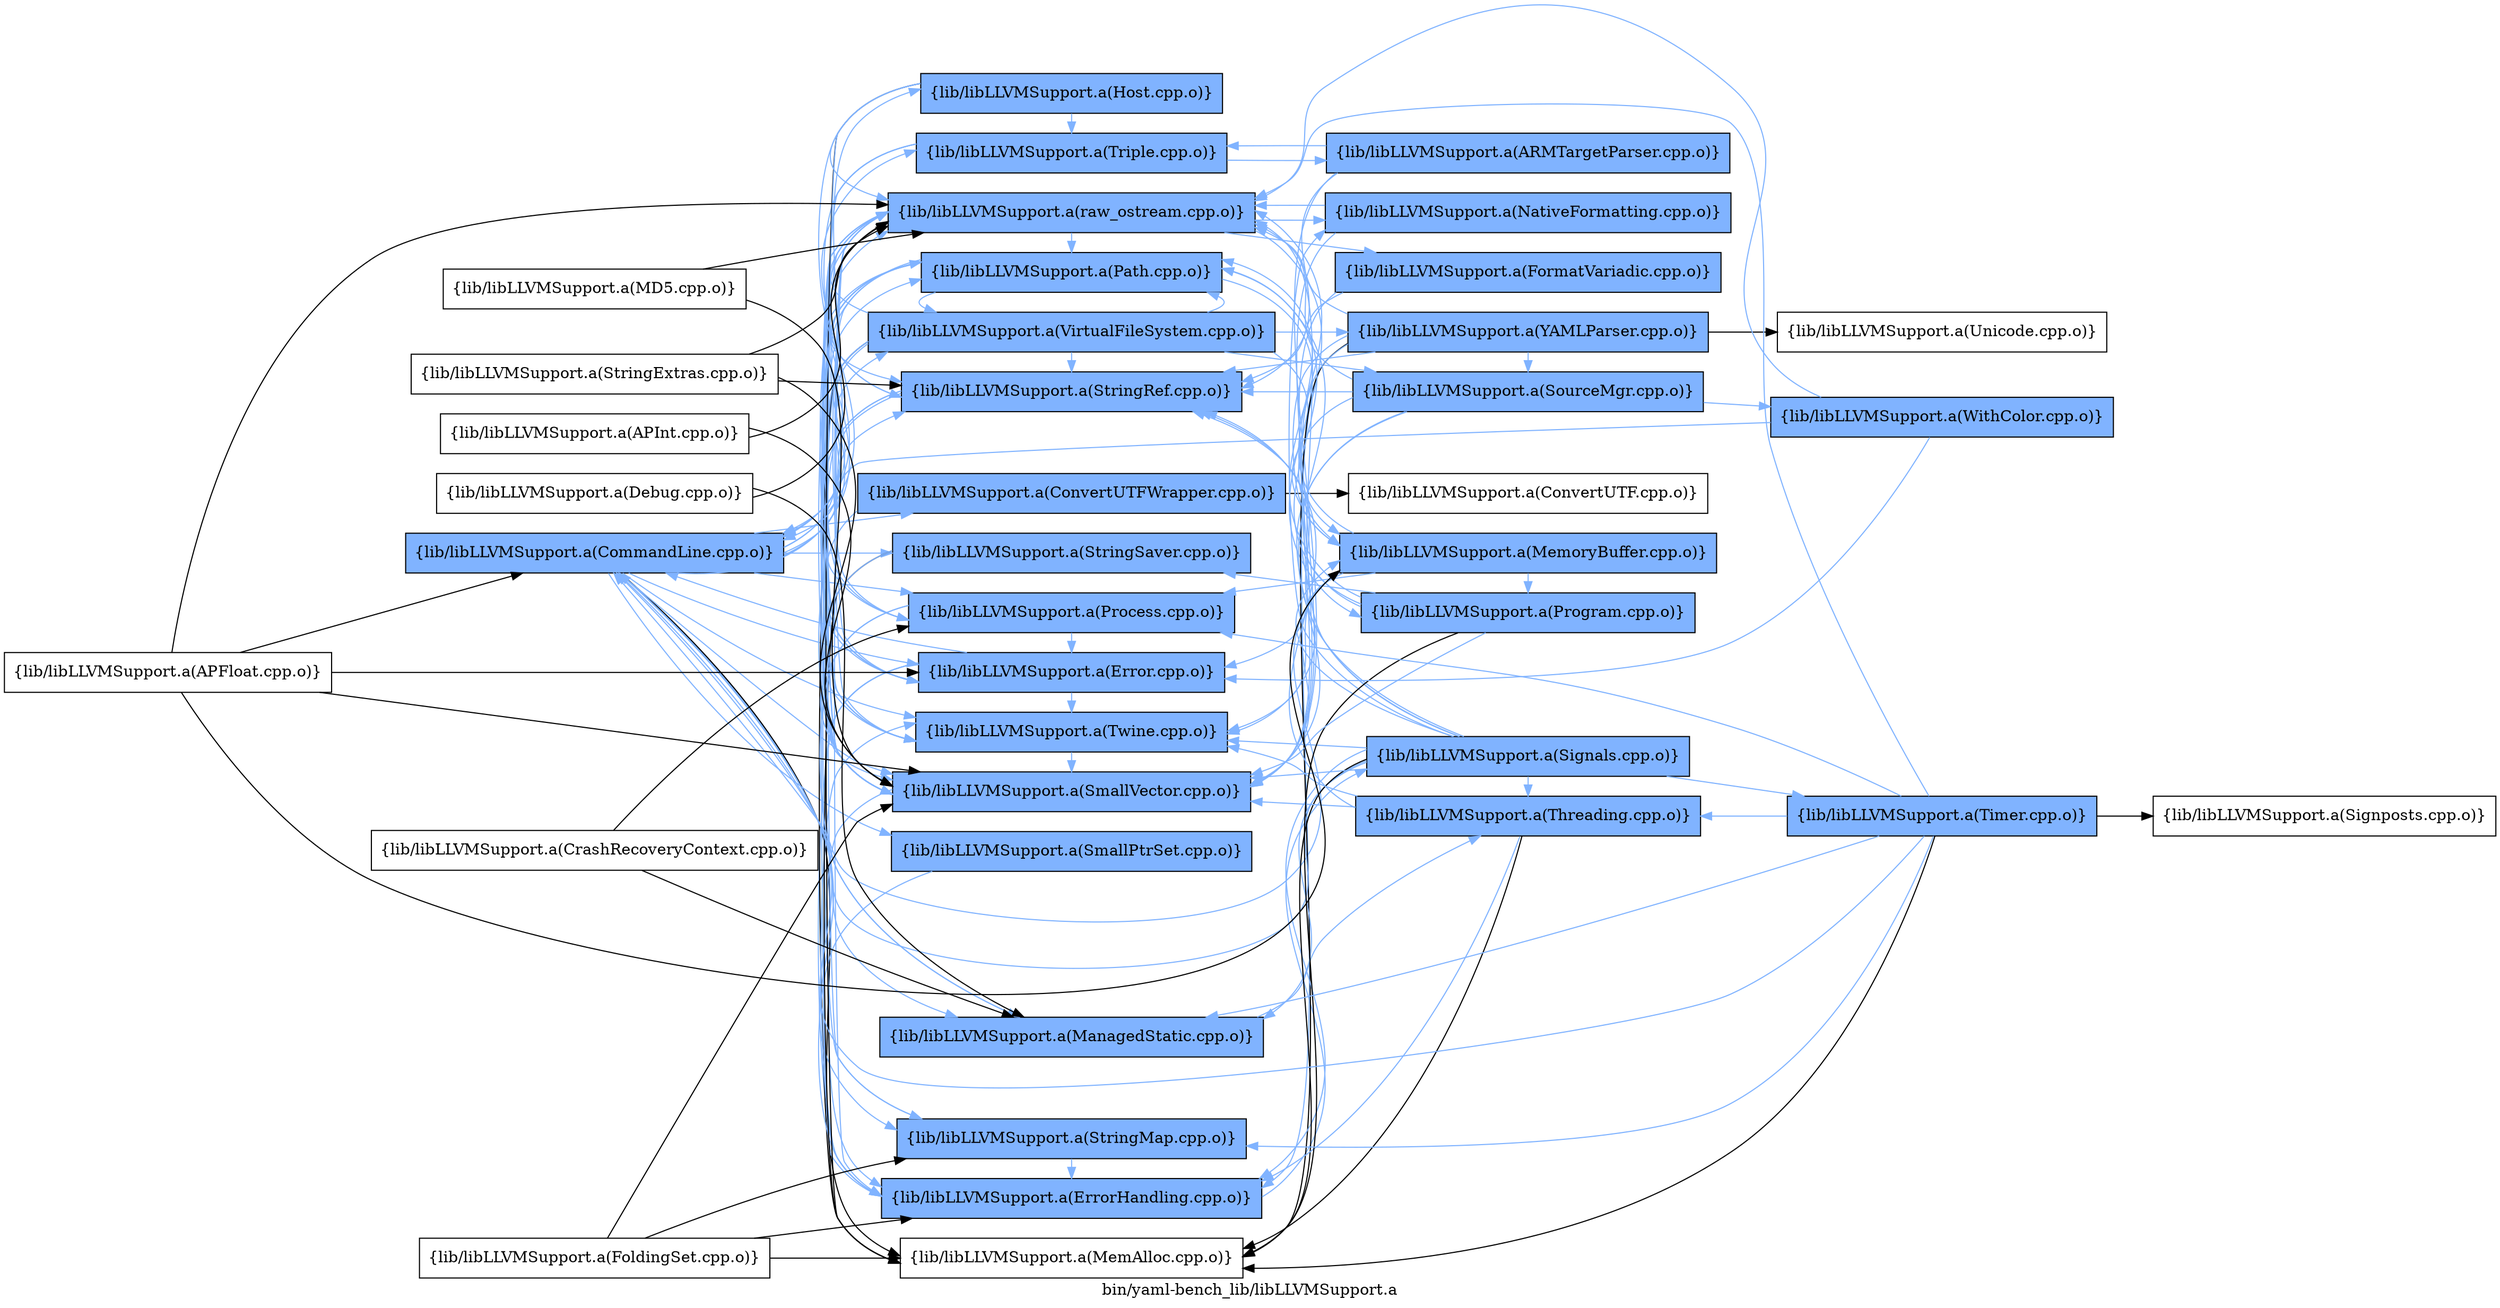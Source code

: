 digraph "bin/yaml-bench_lib/libLLVMSupport.a" {
	label="bin/yaml-bench_lib/libLLVMSupport.a";
	rankdir=LR;
	{ rank=same; Node0x555b288d7e78;  }
	{ rank=same; Node0x555b288d8148; Node0x555b288d8f08; Node0x555b288d87d8; Node0x555b288d78d8; Node0x555b288d71a8; Node0x555b288d9318; Node0x555b288d7a68; Node0x555b288d81e8; Node0x555b288d90e8; Node0x555b288d9778; Node0x555b288d7ab8; Node0x555b288d8288; Node0x555b288d8dc8; Node0x555b288d8fa8; Node0x555b288d7b08; Node0x555b288d8828; Node0x555b288d9048;  }
	{ rank=same; Node0x555b288d8c88; Node0x555b288d7fb8; Node0x555b288d89b8; Node0x555b288d7798; Node0x555b288d8a08; Node0x555b288d8ff8; Node0x555b288d8be8; Node0x555b288d76f8; Node0x555b288d8328; Node0x555b288d8238;  }
	{ rank=same; Node0x555b288d76a8; Node0x555b288d8878; Node0x555b288d9548;  }

	Node0x555b288d7e78 [shape=record,shape=box,group=1,style=filled,fillcolor="0.600000 0.5 1",label="{lib/libLLVMSupport.a(CommandLine.cpp.o)}"];
	Node0x555b288d7e78 -> Node0x555b288d8148[color="0.600000 0.5 1"];
	Node0x555b288d7e78 -> Node0x555b288d8f08[color="0.600000 0.5 1"];
	Node0x555b288d7e78 -> Node0x555b288d87d8[color="0.600000 0.5 1"];
	Node0x555b288d7e78 -> Node0x555b288d78d8[color="0.600000 0.5 1"];
	Node0x555b288d7e78 -> Node0x555b288d71a8[color="0.600000 0.5 1"];
	Node0x555b288d7e78 -> Node0x555b288d9318[color="0.600000 0.5 1"];
	Node0x555b288d7e78 -> Node0x555b288d7a68[color="0.600000 0.5 1"];
	Node0x555b288d7e78 -> Node0x555b288d81e8;
	Node0x555b288d7e78 -> Node0x555b288d90e8[color="0.600000 0.5 1"];
	Node0x555b288d7e78 -> Node0x555b288d9778[color="0.600000 0.5 1"];
	Node0x555b288d7e78 -> Node0x555b288d7ab8[color="0.600000 0.5 1"];
	Node0x555b288d7e78 -> Node0x555b288d8288[color="0.600000 0.5 1"];
	Node0x555b288d7e78 -> Node0x555b288d8dc8[color="0.600000 0.5 1"];
	Node0x555b288d7e78 -> Node0x555b288d8fa8[color="0.600000 0.5 1"];
	Node0x555b288d7e78 -> Node0x555b288d7b08[color="0.600000 0.5 1"];
	Node0x555b288d7e78 -> Node0x555b288d8828[color="0.600000 0.5 1"];
	Node0x555b288d7e78 -> Node0x555b288d9048[color="0.600000 0.5 1"];
	Node0x555b288d9548 [shape=record,shape=box,group=1,style=filled,fillcolor="0.600000 0.5 1",label="{lib/libLLVMSupport.a(Timer.cpp.o)}"];
	Node0x555b288d9548 -> Node0x555b288d7e78[color="0.600000 0.5 1"];
	Node0x555b288d9548 -> Node0x555b288d8e18;
	Node0x555b288d9548 -> Node0x555b288d7a68[color="0.600000 0.5 1"];
	Node0x555b288d9548 -> Node0x555b288d81e8;
	Node0x555b288d9548 -> Node0x555b288d7ab8[color="0.600000 0.5 1"];
	Node0x555b288d9548 -> Node0x555b288d8fa8[color="0.600000 0.5 1"];
	Node0x555b288d9548 -> Node0x555b288d9048[color="0.600000 0.5 1"];
	Node0x555b288d9548 -> Node0x555b288d8be8[color="0.600000 0.5 1"];
	Node0x555b288d78d8 [shape=record,shape=box,group=1,style=filled,fillcolor="0.600000 0.5 1",label="{lib/libLLVMSupport.a(Twine.cpp.o)}"];
	Node0x555b288d78d8 -> Node0x555b288d9778[color="0.600000 0.5 1"];
	Node0x555b288d78d8 -> Node0x555b288d8fa8[color="0.600000 0.5 1"];
	Node0x555b288d81e8 [shape=record,shape=box,group=0,label="{lib/libLLVMSupport.a(MemAlloc.cpp.o)}"];
	Node0x555b288d89b8 [shape=record,shape=box,group=1,style=filled,fillcolor="0.600000 0.5 1",label="{lib/libLLVMSupport.a(MemoryBuffer.cpp.o)}"];
	Node0x555b288d89b8 -> Node0x555b288d7e78[color="0.600000 0.5 1"];
	Node0x555b288d89b8 -> Node0x555b288d8f08[color="0.600000 0.5 1"];
	Node0x555b288d89b8 -> Node0x555b288d78d8[color="0.600000 0.5 1"];
	Node0x555b288d89b8 -> Node0x555b288d9778[color="0.600000 0.5 1"];
	Node0x555b288d89b8 -> Node0x555b288d8828[color="0.600000 0.5 1"];
	Node0x555b288d89b8 -> Node0x555b288d9048[color="0.600000 0.5 1"];
	Node0x555b288d89b8 -> Node0x555b288d8238[color="0.600000 0.5 1"];
	Node0x555b288d7798 [shape=record,shape=box,group=1,style=filled,fillcolor="0.600000 0.5 1",label="{lib/libLLVMSupport.a(SourceMgr.cpp.o)}"];
	Node0x555b288d7798 -> Node0x555b288d78d8[color="0.600000 0.5 1"];
	Node0x555b288d7798 -> Node0x555b288d76a8[color="0.600000 0.5 1"];
	Node0x555b288d7798 -> Node0x555b288d89b8[color="0.600000 0.5 1"];
	Node0x555b288d7798 -> Node0x555b288d9778[color="0.600000 0.5 1"];
	Node0x555b288d7798 -> Node0x555b288d8dc8[color="0.600000 0.5 1"];
	Node0x555b288d7798 -> Node0x555b288d8fa8[color="0.600000 0.5 1"];
	Node0x555b288d8a08 [shape=record,shape=box,group=1,style=filled,fillcolor="0.600000 0.5 1",label="{lib/libLLVMSupport.a(YAMLParser.cpp.o)}"];
	Node0x555b288d8a08 -> Node0x555b288d9318[color="0.600000 0.5 1"];
	Node0x555b288d8a08 -> Node0x555b288d81e8;
	Node0x555b288d8a08 -> Node0x555b288d89b8[color="0.600000 0.5 1"];
	Node0x555b288d8a08 -> Node0x555b288d9778[color="0.600000 0.5 1"];
	Node0x555b288d8a08 -> Node0x555b288d7798[color="0.600000 0.5 1"];
	Node0x555b288d8a08 -> Node0x555b288d8dc8[color="0.600000 0.5 1"];
	Node0x555b288d8a08 -> Node0x555b288d8878;
	Node0x555b288d8a08 -> Node0x555b288d8fa8[color="0.600000 0.5 1"];
	Node0x555b288d8fa8 [shape=record,shape=box,group=1,style=filled,fillcolor="0.600000 0.5 1",label="{lib/libLLVMSupport.a(raw_ostream.cpp.o)}"];
	Node0x555b288d8fa8 -> Node0x555b288d7e78[color="0.600000 0.5 1"];
	Node0x555b288d8fa8 -> Node0x555b288d8f08[color="0.600000 0.5 1"];
	Node0x555b288d8fa8 -> Node0x555b288d78d8[color="0.600000 0.5 1"];
	Node0x555b288d8fa8 -> Node0x555b288d9318[color="0.600000 0.5 1"];
	Node0x555b288d8fa8 -> Node0x555b288d9778[color="0.600000 0.5 1"];
	Node0x555b288d8fa8 -> Node0x555b288d76f8[color="0.600000 0.5 1"];
	Node0x555b288d8fa8 -> Node0x555b288d8328[color="0.600000 0.5 1"];
	Node0x555b288d8fa8 -> Node0x555b288d8828[color="0.600000 0.5 1"];
	Node0x555b288d8fa8 -> Node0x555b288d9048[color="0.600000 0.5 1"];
	Node0x555b288d8fa8 -> Node0x555b288d8238[color="0.600000 0.5 1"];
	Node0x555b288d9048 [shape=record,shape=box,group=1,style=filled,fillcolor="0.600000 0.5 1",label="{lib/libLLVMSupport.a(Process.cpp.o)}"];
	Node0x555b288d9048 -> Node0x555b288d8f08[color="0.600000 0.5 1"];
	Node0x555b288d9048 -> Node0x555b288d7a68[color="0.600000 0.5 1"];
	Node0x555b288d9048 -> Node0x555b288d9778[color="0.600000 0.5 1"];
	Node0x555b288d9048 -> Node0x555b288d8828[color="0.600000 0.5 1"];
	Node0x555b288d8148 [shape=record,shape=box,group=1,style=filled,fillcolor="0.600000 0.5 1",label="{lib/libLLVMSupport.a(ConvertUTFWrapper.cpp.o)}"];
	Node0x555b288d8148 -> Node0x555b288d8c88;
	Node0x555b288d8148 -> Node0x555b288d9778[color="0.600000 0.5 1"];
	Node0x555b288d8f08 [shape=record,shape=box,group=1,style=filled,fillcolor="0.600000 0.5 1",label="{lib/libLLVMSupport.a(Error.cpp.o)}"];
	Node0x555b288d8f08 -> Node0x555b288d7e78[color="0.600000 0.5 1"];
	Node0x555b288d8f08 -> Node0x555b288d78d8[color="0.600000 0.5 1"];
	Node0x555b288d8f08 -> Node0x555b288d9318[color="0.600000 0.5 1"];
	Node0x555b288d8f08 -> Node0x555b288d7a68[color="0.600000 0.5 1"];
	Node0x555b288d8f08 -> Node0x555b288d9778[color="0.600000 0.5 1"];
	Node0x555b288d8f08 -> Node0x555b288d8fa8[color="0.600000 0.5 1"];
	Node0x555b288d87d8 [shape=record,shape=box,group=1,style=filled,fillcolor="0.600000 0.5 1",label="{lib/libLLVMSupport.a(Triple.cpp.o)}"];
	Node0x555b288d87d8 -> Node0x555b288d7fb8[color="0.600000 0.5 1"];
	Node0x555b288d87d8 -> Node0x555b288d78d8[color="0.600000 0.5 1"];
	Node0x555b288d87d8 -> Node0x555b288d9778[color="0.600000 0.5 1"];
	Node0x555b288d87d8 -> Node0x555b288d8dc8[color="0.600000 0.5 1"];
	Node0x555b288d71a8 [shape=record,shape=box,group=1,style=filled,fillcolor="0.600000 0.5 1",label="{lib/libLLVMSupport.a(VirtualFileSystem.cpp.o)}"];
	Node0x555b288d71a8 -> Node0x555b288d7e78[color="0.600000 0.5 1"];
	Node0x555b288d71a8 -> Node0x555b288d8f08[color="0.600000 0.5 1"];
	Node0x555b288d71a8 -> Node0x555b288d78d8[color="0.600000 0.5 1"];
	Node0x555b288d71a8 -> Node0x555b288d81e8;
	Node0x555b288d71a8 -> Node0x555b288d89b8[color="0.600000 0.5 1"];
	Node0x555b288d71a8 -> Node0x555b288d9778[color="0.600000 0.5 1"];
	Node0x555b288d71a8 -> Node0x555b288d7798[color="0.600000 0.5 1"];
	Node0x555b288d71a8 -> Node0x555b288d7ab8[color="0.600000 0.5 1"];
	Node0x555b288d71a8 -> Node0x555b288d8dc8[color="0.600000 0.5 1"];
	Node0x555b288d71a8 -> Node0x555b288d8a08[color="0.600000 0.5 1"];
	Node0x555b288d71a8 -> Node0x555b288d8fa8[color="0.600000 0.5 1"];
	Node0x555b288d71a8 -> Node0x555b288d8828[color="0.600000 0.5 1"];
	Node0x555b288d9318 [shape=record,shape=box,group=1,style=filled,fillcolor="0.600000 0.5 1",label="{lib/libLLVMSupport.a(ErrorHandling.cpp.o)}"];
	Node0x555b288d9318 -> Node0x555b288d78d8[color="0.600000 0.5 1"];
	Node0x555b288d9318 -> Node0x555b288d8fa8[color="0.600000 0.5 1"];
	Node0x555b288d9318 -> Node0x555b288d8ff8[color="0.600000 0.5 1"];
	Node0x555b288d7a68 [shape=record,shape=box,group=1,style=filled,fillcolor="0.600000 0.5 1",label="{lib/libLLVMSupport.a(ManagedStatic.cpp.o)}"];
	Node0x555b288d7a68 -> Node0x555b288d8be8[color="0.600000 0.5 1"];
	Node0x555b288d90e8 [shape=record,shape=box,group=1,style=filled,fillcolor="0.600000 0.5 1",label="{lib/libLLVMSupport.a(SmallPtrSet.cpp.o)}"];
	Node0x555b288d90e8 -> Node0x555b288d9318[color="0.600000 0.5 1"];
	Node0x555b288d9778 [shape=record,shape=box,group=1,style=filled,fillcolor="0.600000 0.5 1",label="{lib/libLLVMSupport.a(SmallVector.cpp.o)}"];
	Node0x555b288d9778 -> Node0x555b288d9318[color="0.600000 0.5 1"];
	Node0x555b288d7ab8 [shape=record,shape=box,group=1,style=filled,fillcolor="0.600000 0.5 1",label="{lib/libLLVMSupport.a(StringMap.cpp.o)}"];
	Node0x555b288d7ab8 -> Node0x555b288d9318[color="0.600000 0.5 1"];
	Node0x555b288d8288 [shape=record,shape=box,group=1,style=filled,fillcolor="0.600000 0.5 1",label="{lib/libLLVMSupport.a(StringSaver.cpp.o)}"];
	Node0x555b288d8288 -> Node0x555b288d81e8;
	Node0x555b288d8288 -> Node0x555b288d9778[color="0.600000 0.5 1"];
	Node0x555b288d8dc8 [shape=record,shape=box,group=1,style=filled,fillcolor="0.600000 0.5 1",label="{lib/libLLVMSupport.a(StringRef.cpp.o)}"];
	Node0x555b288d8dc8 -> Node0x555b288d7e78[color="0.600000 0.5 1"];
	Node0x555b288d8dc8 -> Node0x555b288d8f08[color="0.600000 0.5 1"];
	Node0x555b288d8dc8 -> Node0x555b288d9778[color="0.600000 0.5 1"];
	Node0x555b288d7b08 [shape=record,shape=box,group=1,style=filled,fillcolor="0.600000 0.5 1",label="{lib/libLLVMSupport.a(Host.cpp.o)}"];
	Node0x555b288d7b08 -> Node0x555b288d87d8[color="0.600000 0.5 1"];
	Node0x555b288d7b08 -> Node0x555b288d81e8;
	Node0x555b288d7b08 -> Node0x555b288d7ab8[color="0.600000 0.5 1"];
	Node0x555b288d7b08 -> Node0x555b288d8dc8[color="0.600000 0.5 1"];
	Node0x555b288d7b08 -> Node0x555b288d8fa8[color="0.600000 0.5 1"];
	Node0x555b288d8828 [shape=record,shape=box,group=1,style=filled,fillcolor="0.600000 0.5 1",label="{lib/libLLVMSupport.a(Path.cpp.o)}"];
	Node0x555b288d8828 -> Node0x555b288d7e78[color="0.600000 0.5 1"];
	Node0x555b288d8828 -> Node0x555b288d8f08[color="0.600000 0.5 1"];
	Node0x555b288d8828 -> Node0x555b288d78d8[color="0.600000 0.5 1"];
	Node0x555b288d8828 -> Node0x555b288d71a8[color="0.600000 0.5 1"];
	Node0x555b288d8828 -> Node0x555b288d89b8[color="0.600000 0.5 1"];
	Node0x555b288d8828 -> Node0x555b288d9778[color="0.600000 0.5 1"];
	Node0x555b288d8828 -> Node0x555b288d8dc8[color="0.600000 0.5 1"];
	Node0x555b288d8828 -> Node0x555b288d9048[color="0.600000 0.5 1"];
	Node0x555b288d8c88 [shape=record,shape=box,group=0,label="{lib/libLLVMSupport.a(ConvertUTF.cpp.o)}"];
	Node0x555b288d8ff8 [shape=record,shape=box,group=1,style=filled,fillcolor="0.600000 0.5 1",label="{lib/libLLVMSupport.a(Signals.cpp.o)}"];
	Node0x555b288d8ff8 -> Node0x555b288d7e78[color="0.600000 0.5 1"];
	Node0x555b288d8ff8 -> Node0x555b288d9548[color="0.600000 0.5 1"];
	Node0x555b288d8ff8 -> Node0x555b288d78d8[color="0.600000 0.5 1"];
	Node0x555b288d8ff8 -> Node0x555b288d9318[color="0.600000 0.5 1"];
	Node0x555b288d8ff8 -> Node0x555b288d7a68[color="0.600000 0.5 1"];
	Node0x555b288d8ff8 -> Node0x555b288d81e8;
	Node0x555b288d8ff8 -> Node0x555b288d89b8[color="0.600000 0.5 1"];
	Node0x555b288d8ff8 -> Node0x555b288d9778[color="0.600000 0.5 1"];
	Node0x555b288d8ff8 -> Node0x555b288d8dc8[color="0.600000 0.5 1"];
	Node0x555b288d8ff8 -> Node0x555b288d8fa8[color="0.600000 0.5 1"];
	Node0x555b288d8ff8 -> Node0x555b288d76f8[color="0.600000 0.5 1"];
	Node0x555b288d8ff8 -> Node0x555b288d8828[color="0.600000 0.5 1"];
	Node0x555b288d8ff8 -> Node0x555b288d8be8[color="0.600000 0.5 1"];
	Node0x555b288d71f8 [shape=record,shape=box,group=0,label="{lib/libLLVMSupport.a(Debug.cpp.o)}"];
	Node0x555b288d71f8 -> Node0x555b288d7a68;
	Node0x555b288d71f8 -> Node0x555b288d8fa8;
	Node0x555b288d8be8 [shape=record,shape=box,group=1,style=filled,fillcolor="0.600000 0.5 1",label="{lib/libLLVMSupport.a(Threading.cpp.o)}"];
	Node0x555b288d8be8 -> Node0x555b288d78d8[color="0.600000 0.5 1"];
	Node0x555b288d8be8 -> Node0x555b288d9318[color="0.600000 0.5 1"];
	Node0x555b288d8be8 -> Node0x555b288d81e8;
	Node0x555b288d8be8 -> Node0x555b288d9778[color="0.600000 0.5 1"];
	Node0x555b288d8be8 -> Node0x555b288d8dc8[color="0.600000 0.5 1"];
	Node0x555b288d8238 [shape=record,shape=box,group=1,style=filled,fillcolor="0.600000 0.5 1",label="{lib/libLLVMSupport.a(Program.cpp.o)}"];
	Node0x555b288d8238 -> Node0x555b288d81e8;
	Node0x555b288d8238 -> Node0x555b288d9778[color="0.600000 0.5 1"];
	Node0x555b288d8238 -> Node0x555b288d8288[color="0.600000 0.5 1"];
	Node0x555b288d8238 -> Node0x555b288d8dc8[color="0.600000 0.5 1"];
	Node0x555b288d8238 -> Node0x555b288d8fa8[color="0.600000 0.5 1"];
	Node0x555b288d8238 -> Node0x555b288d8828[color="0.600000 0.5 1"];
	Node0x555b288d76a8 [shape=record,shape=box,group=1,style=filled,fillcolor="0.600000 0.5 1",label="{lib/libLLVMSupport.a(WithColor.cpp.o)}"];
	Node0x555b288d76a8 -> Node0x555b288d7e78[color="0.600000 0.5 1"];
	Node0x555b288d76a8 -> Node0x555b288d8f08[color="0.600000 0.5 1"];
	Node0x555b288d76a8 -> Node0x555b288d8fa8[color="0.600000 0.5 1"];
	Node0x555b288d8af8 [shape=record,shape=box,group=0,label="{lib/libLLVMSupport.a(APFloat.cpp.o)}"];
	Node0x555b288d8af8 -> Node0x555b288d7e78;
	Node0x555b288d8af8 -> Node0x555b288d8f08;
	Node0x555b288d8af8 -> Node0x555b288d89b8;
	Node0x555b288d8af8 -> Node0x555b288d9778;
	Node0x555b288d8af8 -> Node0x555b288d8fa8;
	Node0x555b288d8418 [shape=record,shape=box,group=0,label="{lib/libLLVMSupport.a(APInt.cpp.o)}"];
	Node0x555b288d8418 -> Node0x555b288d9778;
	Node0x555b288d8418 -> Node0x555b288d8fa8;
	Node0x555b288d7b58 [shape=record,shape=box,group=0,label="{lib/libLLVMSupport.a(FoldingSet.cpp.o)}"];
	Node0x555b288d7b58 -> Node0x555b288d9318;
	Node0x555b288d7b58 -> Node0x555b288d81e8;
	Node0x555b288d7b58 -> Node0x555b288d9778;
	Node0x555b288d7b58 -> Node0x555b288d7ab8;
	Node0x555b288d8e18 [shape=record,shape=box,group=0,label="{lib/libLLVMSupport.a(Signposts.cpp.o)}"];
	Node0x555b288d7fb8 [shape=record,shape=box,group=1,style=filled,fillcolor="0.600000 0.5 1",label="{lib/libLLVMSupport.a(ARMTargetParser.cpp.o)}"];
	Node0x555b288d7fb8 -> Node0x555b288d87d8[color="0.600000 0.5 1"];
	Node0x555b288d7fb8 -> Node0x555b288d9778[color="0.600000 0.5 1"];
	Node0x555b288d7fb8 -> Node0x555b288d8dc8[color="0.600000 0.5 1"];
	Node0x555b288d8878 [shape=record,shape=box,group=0,label="{lib/libLLVMSupport.a(Unicode.cpp.o)}"];
	Node0x555b288d76f8 [shape=record,shape=box,group=1,style=filled,fillcolor="0.600000 0.5 1",label="{lib/libLLVMSupport.a(NativeFormatting.cpp.o)}"];
	Node0x555b288d76f8 -> Node0x555b288d9778[color="0.600000 0.5 1"];
	Node0x555b288d76f8 -> Node0x555b288d8fa8[color="0.600000 0.5 1"];
	Node0x555b288d8328 [shape=record,shape=box,group=1,style=filled,fillcolor="0.600000 0.5 1",label="{lib/libLLVMSupport.a(FormatVariadic.cpp.o)}"];
	Node0x555b288d8328 -> Node0x555b288d9778[color="0.600000 0.5 1"];
	Node0x555b288d8328 -> Node0x555b288d8dc8[color="0.600000 0.5 1"];
	Node0x555b288d97c8 [shape=record,shape=box,group=0,label="{lib/libLLVMSupport.a(MD5.cpp.o)}"];
	Node0x555b288d97c8 -> Node0x555b288d9778;
	Node0x555b288d97c8 -> Node0x555b288d8fa8;
	Node0x555b288d7388 [shape=record,shape=box,group=0,label="{lib/libLLVMSupport.a(CrashRecoveryContext.cpp.o)}"];
	Node0x555b288d7388 -> Node0x555b288d7a68;
	Node0x555b288d7388 -> Node0x555b288d9048;
	Node0x555b288d8008 [shape=record,shape=box,group=0,label="{lib/libLLVMSupport.a(StringExtras.cpp.o)}"];
	Node0x555b288d8008 -> Node0x555b288d9778;
	Node0x555b288d8008 -> Node0x555b288d8dc8;
	Node0x555b288d8008 -> Node0x555b288d8fa8;
}

